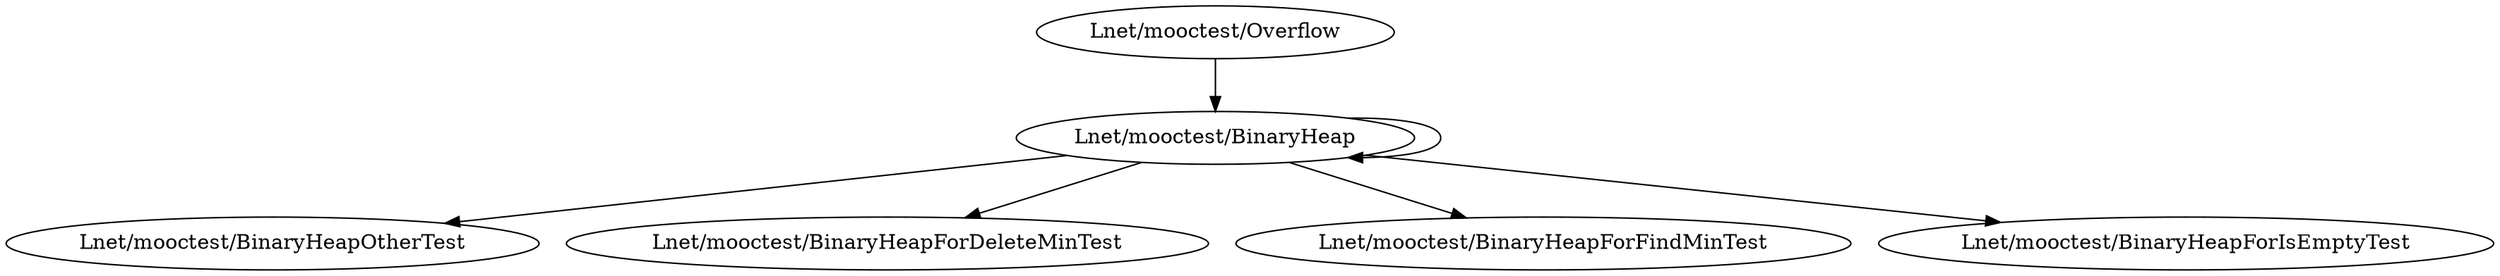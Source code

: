 digraph class {
    "Lnet/mooctest/BinaryHeap" -> "Lnet/mooctest/BinaryHeap";
    "Lnet/mooctest/BinaryHeap" -> "Lnet/mooctest/BinaryHeapOtherTest";
    "Lnet/mooctest/BinaryHeap" -> "Lnet/mooctest/BinaryHeapForDeleteMinTest";
    "Lnet/mooctest/BinaryHeap" -> "Lnet/mooctest/BinaryHeapForFindMinTest";
    "Lnet/mooctest/BinaryHeap" -> "Lnet/mooctest/BinaryHeapForIsEmptyTest";
    "Lnet/mooctest/Overflow" -> "Lnet/mooctest/BinaryHeap";
}
